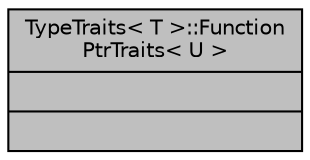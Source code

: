 digraph "TypeTraits&lt; T &gt;::FunctionPtrTraits&lt; U &gt;"
{
  edge [fontname="Helvetica",fontsize="10",labelfontname="Helvetica",labelfontsize="10"];
  node [fontname="Helvetica",fontsize="10",shape=record];
  Node1 [label="{TypeTraits\< T \>::Function\lPtrTraits\< U \>\n||}",height=0.2,width=0.4,color="black", fillcolor="grey75", style="filled", fontcolor="black"];
}
